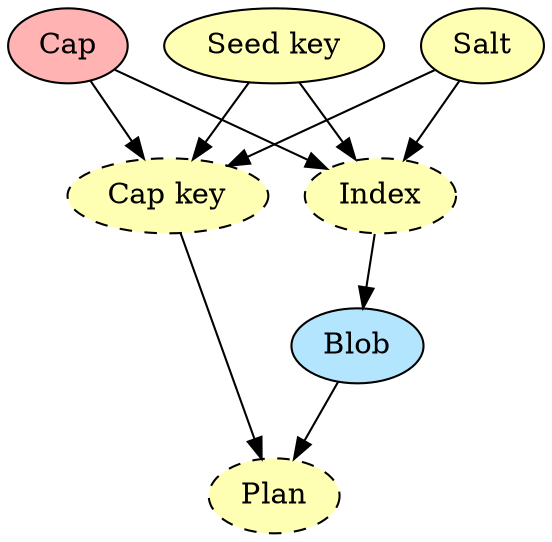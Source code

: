 digraph {
        bgcolor="transparent";

        Cap [style="filled", fillcolor="#FFB3B3"];
        subgraph {
                SeedKey [label="Seed key", style="filled", fillcolor="#FFFFB3"];
                Salt [style="filled", fillcolor="#FFFFB3"];
        }
        CapKey [label="Cap key", style="dashed,filled", fillcolor="#FFFFB3"];
        Index [style="dashed,filled", fillcolor="#FFFFB3"];
        Blob [style="filled", fillcolor="#B3E5FF"]
        Plan [style="dashed,filled", fillcolor="#FFFFB3"];

        Cap -> CapKey;
        SeedKey -> CapKey;
        Salt -> CapKey;

        Cap -> Index;
        SeedKey -> Index;
        Salt -> Index;

        Index -> Blob;
        Blob -> Plan;
        CapKey -> Plan;
}